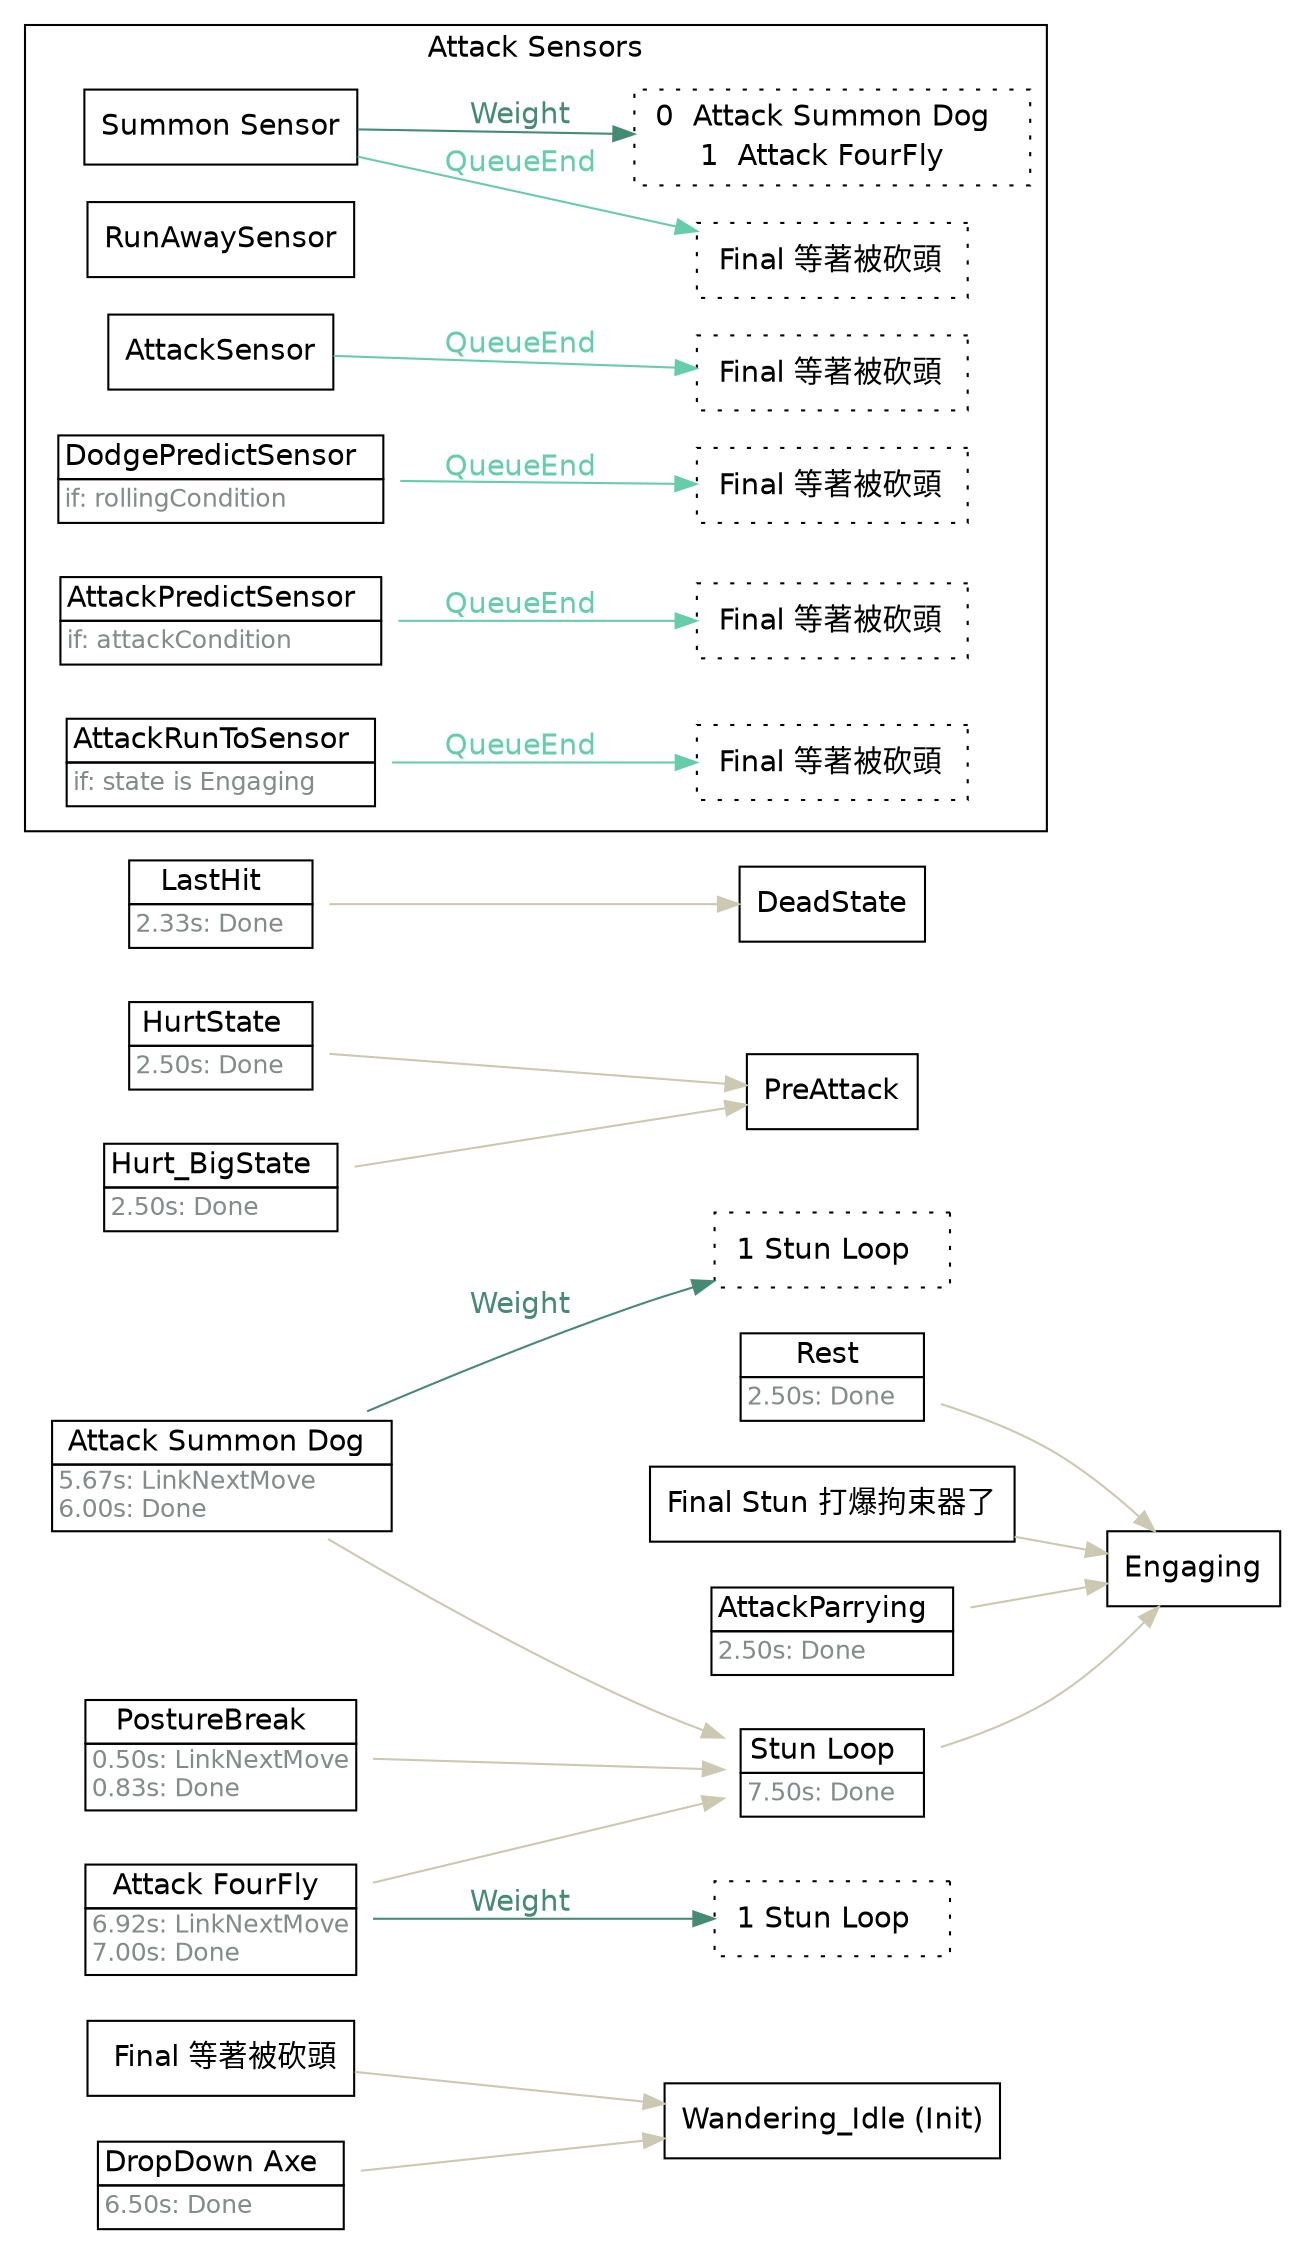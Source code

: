 strict digraph "Foo" {
	"rankdir"="LR";
	node ["shape"="box", "fontname"="Helvetica"];
	edge ["fontname"="Helvetica"];
	" Final 等著被砍頭" ["label"=" Final 等著被砍頭"]
	" Final 等著被砍頭" -> "Wandering_Idle"  ["color"="cornsilk3", "fontcolor"="cornsilk3"]
	"DropDown Axe" ["shape"="plaintext", "label"=<<TABLE border="0" cellborder="1" cellspacing="0" cellpadding="2"><TR><TD >DropDown Axe  </TD></TR><TR><TD align="left" balign="left"><FONT point-size="12" color="azure4">6.50s: Done</FONT>  </TD></TR></TABLE>>]
	"DropDown Axe" -> "Wandering_Idle"  ["color"="cornsilk3", "fontcolor"="cornsilk3"]
	" Attack Summon Dog" ["shape"="plaintext", "label"=<<TABLE border="0" cellborder="1" cellspacing="0" cellpadding="2"><TR><TD > Attack Summon Dog  </TD></TR><TR><TD align="left" balign="left"><FONT point-size="12" color="azure4">5.67s: LinkNextMove<br/>6.00s: Done</FONT>  </TD></TR></TABLE>>]
	" Attack Summon Dog" -> "Stun Loop"  ["color"="cornsilk3", "fontcolor"="cornsilk3"]
	" Attack Summon Dog_mustuse" ["shape"="box", "style"="dotted", "label"=<<TABLE border="0" cellborder="0" cellspacing="0" cellpadding="2"><TR><TD>1 Stun Loop  </TD></TR></TABLE>>]
	" Attack Summon Dog" -> " Attack Summon Dog_mustuse"  ["label"="Weight", "color"="aquamarine4", "fontcolor"="aquamarine4"]
	"Stun Loop" ["shape"="plaintext", "label"=<<TABLE border="0" cellborder="1" cellspacing="0" cellpadding="2"><TR><TD >Stun Loop  </TD></TR><TR><TD align="left" balign="left"><FONT point-size="12" color="azure4">7.50s: Done</FONT>  </TD></TR></TABLE>>]
	"Stun Loop" -> "Engaging"  ["color"="cornsilk3", "fontcolor"="cornsilk3"]
	" Attack FourFly" ["shape"="plaintext", "label"=<<TABLE border="0" cellborder="1" cellspacing="0" cellpadding="2"><TR><TD > Attack FourFly  </TD></TR><TR><TD align="left" balign="left"><FONT point-size="12" color="azure4">6.92s: LinkNextMove<br/>7.00s: Done</FONT>  </TD></TR></TABLE>>]
	" Attack FourFly" -> "Stun Loop"  ["color"="cornsilk3", "fontcolor"="cornsilk3"]
	" Attack FourFly_mustuse" ["shape"="box", "style"="dotted", "label"=<<TABLE border="0" cellborder="0" cellspacing="0" cellpadding="2"><TR><TD>1 Stun Loop  </TD></TR></TABLE>>]
	" Attack FourFly" -> " Attack FourFly_mustuse"  ["label"="Weight", "color"="aquamarine4", "fontcolor"="aquamarine4"]
	" Rest" ["shape"="plaintext", "label"=<<TABLE border="0" cellborder="1" cellspacing="0" cellpadding="2"><TR><TD > Rest  </TD></TR><TR><TD align="left" balign="left"><FONT point-size="12" color="azure4">2.50s: Done</FONT>  </TD></TR></TABLE>>]
	" Rest" -> "Engaging"  ["color"="cornsilk3", "fontcolor"="cornsilk3"]
	"Final Stun 打爆拘束器了" ["label"="Final Stun 打爆拘束器了"]
	"Final Stun 打爆拘束器了" -> "Engaging"  ["color"="cornsilk3", "fontcolor"="cornsilk3"]
	"AttackParrying" ["shape"="plaintext", "label"=<<TABLE border="0" cellborder="1" cellspacing="0" cellpadding="2"><TR><TD >AttackParrying  </TD></TR><TR><TD align="left" balign="left"><FONT point-size="12" color="azure4">2.50s: Done</FONT>  </TD></TR></TABLE>>]
	"AttackParrying" -> "Engaging"  ["color"="cornsilk3", "fontcolor"="cornsilk3"]
	"HurtState" ["shape"="plaintext", "label"=<<TABLE border="0" cellborder="1" cellspacing="0" cellpadding="2"><TR><TD >HurtState  </TD></TR><TR><TD align="left" balign="left"><FONT point-size="12" color="azure4">2.50s: Done</FONT>  </TD></TR></TABLE>>]
	"HurtState" -> "PreAttack"  ["color"="cornsilk3", "fontcolor"="cornsilk3"]
	"Hurt_BigState" ["shape"="plaintext", "label"=<<TABLE border="0" cellborder="1" cellspacing="0" cellpadding="2"><TR><TD >Hurt_BigState  </TD></TR><TR><TD align="left" balign="left"><FONT point-size="12" color="azure4">2.50s: Done</FONT>  </TD></TR></TABLE>>]
	"Hurt_BigState" -> "PreAttack"  ["color"="cornsilk3", "fontcolor"="cornsilk3"]
	"LastHit" ["shape"="plaintext", "label"=<<TABLE border="0" cellborder="1" cellspacing="0" cellpadding="2"><TR><TD >LastHit  </TD></TR><TR><TD align="left" balign="left"><FONT point-size="12" color="azure4">2.33s: Done</FONT>  </TD></TR></TABLE>>]
	"LastHit" -> "DeadState"  ["color"="cornsilk3", "fontcolor"="cornsilk3"]
	"PostureBreak" ["shape"="plaintext", "label"=<<TABLE border="0" cellborder="1" cellspacing="0" cellpadding="2"><TR><TD >PostureBreak  </TD></TR><TR><TD align="left" balign="left"><FONT point-size="12" color="azure4">0.50s: LinkNextMove<br/>0.83s: Done</FONT>  </TD></TR></TABLE>>]
	"PostureBreak" -> "Stun Loop"  ["color"="cornsilk3", "fontcolor"="cornsilk3"]
	"Wandering_Idle" ["label"="Wandering_Idle (Init)"]
	subgraph "cluster_attacksensors" {
		"rank"="sink";
		"label"="Attack Sensors";
		"fontname"="Helvetica";
		"Summon Sensor" ["label"="Summon Sensor"]
		"Summon Sensor_linked" ["shape"="box", "style"="dotted", "label"=<<TABLE border="0" cellborder="0" cellspacing="0" cellpadding="2"><TR><TD> Final 等著被砍頭  </TD></TR></TABLE>>, "margin"="0.05"]
		"Summon Sensor" -> "Summon Sensor_linked"  ["label"="QueueEnd", "color"="aquamarine3", "fontcolor"="aquamarine3"]
		"Summon Sensor_mustuse" ["shape"="box", "style"="dotted", "label"=<<TABLE border="0" cellborder="0" cellspacing="0" cellpadding="2"><TR><TD>0  Attack Summon Dog  </TD></TR><TR><TD>1  Attack FourFly  </TD></TR></TABLE>>]
		"Summon Sensor" -> "Summon Sensor_mustuse"  ["label"="Weight", "color"="aquamarine4", "fontcolor"="aquamarine4"]
		"RunAwaySensor" ["label"="RunAwaySensor"]
		"AttackSensor" ["label"="AttackSensor"]
		"AttackSensor_linked" ["shape"="box", "style"="dotted", "label"=<<TABLE border="0" cellborder="0" cellspacing="0" cellpadding="2"><TR><TD> Final 等著被砍頭  </TD></TR></TABLE>>, "margin"="0.05"]
		"AttackSensor" -> "AttackSensor_linked"  ["label"="QueueEnd", "color"="aquamarine3", "fontcolor"="aquamarine3"]
		"DodgePredictSensor" ["shape"="plaintext", "label"=<<TABLE border="0" cellborder="1" cellspacing="0" cellpadding="2"><TR><TD >DodgePredictSensor  </TD></TR><TR><TD align="left" balign="left"><FONT point-size="12" color="azure4">if: rollingCondition</FONT>  </TD></TR></TABLE>>]
		"DodgePredictSensor_linked" ["shape"="box", "style"="dotted", "label"=<<TABLE border="0" cellborder="0" cellspacing="0" cellpadding="2"><TR><TD> Final 等著被砍頭  </TD></TR></TABLE>>, "margin"="0.05"]
		"DodgePredictSensor" -> "DodgePredictSensor_linked"  ["label"="QueueEnd", "color"="aquamarine3", "fontcolor"="aquamarine3"]
		"AttackPredictSensor" ["shape"="plaintext", "label"=<<TABLE border="0" cellborder="1" cellspacing="0" cellpadding="2"><TR><TD >AttackPredictSensor  </TD></TR><TR><TD align="left" balign="left"><FONT point-size="12" color="azure4">if: attackCondition</FONT>  </TD></TR></TABLE>>]
		"AttackPredictSensor_linked" ["shape"="box", "style"="dotted", "label"=<<TABLE border="0" cellborder="0" cellspacing="0" cellpadding="2"><TR><TD> Final 等著被砍頭  </TD></TR></TABLE>>, "margin"="0.05"]
		"AttackPredictSensor" -> "AttackPredictSensor_linked"  ["label"="QueueEnd", "color"="aquamarine3", "fontcolor"="aquamarine3"]
		"AttackRunToSensor" ["shape"="plaintext", "label"=<<TABLE border="0" cellborder="1" cellspacing="0" cellpadding="2"><TR><TD >AttackRunToSensor  </TD></TR><TR><TD align="left" balign="left"><FONT point-size="12" color="azure4">if: state is Engaging</FONT>  </TD></TR></TABLE>>]
		"AttackRunToSensor_linked" ["shape"="box", "style"="dotted", "label"=<<TABLE border="0" cellborder="0" cellspacing="0" cellpadding="2"><TR><TD> Final 等著被砍頭  </TD></TR></TABLE>>, "margin"="0.05"]
		"AttackRunToSensor" -> "AttackRunToSensor_linked"  ["label"="QueueEnd", "color"="aquamarine3", "fontcolor"="aquamarine3"]
	}
	
}
